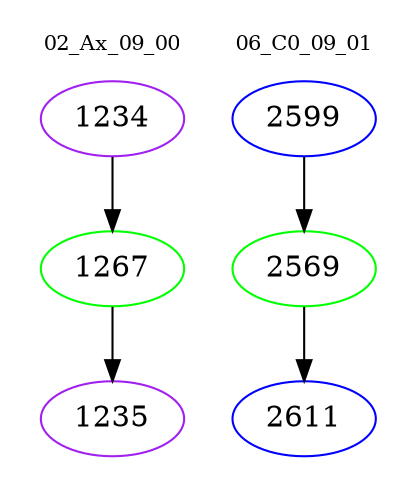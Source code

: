 digraph{
subgraph cluster_0 {
color = white
label = "02_Ax_09_00";
fontsize=10;
T0_1234 [label="1234", color="purple"]
T0_1234 -> T0_1267 [color="black"]
T0_1267 [label="1267", color="green"]
T0_1267 -> T0_1235 [color="black"]
T0_1235 [label="1235", color="purple"]
}
subgraph cluster_1 {
color = white
label = "06_C0_09_01";
fontsize=10;
T1_2599 [label="2599", color="blue"]
T1_2599 -> T1_2569 [color="black"]
T1_2569 [label="2569", color="green"]
T1_2569 -> T1_2611 [color="black"]
T1_2611 [label="2611", color="blue"]
}
}
